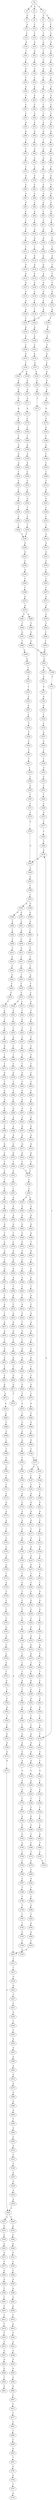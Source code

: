 strict digraph  {
	S0 -> S1 [ label = C ];
	S0 -> S2 [ label = A ];
	S0 -> S3 [ label = G ];
	S1 -> S4 [ label = T ];
	S1 -> S5 [ label = G ];
	S2 -> S6 [ label = A ];
	S3 -> S7 [ label = G ];
	S4 -> S8 [ label = T ];
	S5 -> S9 [ label = G ];
	S6 -> S10 [ label = C ];
	S7 -> S11 [ label = A ];
	S8 -> S12 [ label = T ];
	S9 -> S13 [ label = T ];
	S10 -> S14 [ label = T ];
	S11 -> S15 [ label = C ];
	S12 -> S16 [ label = G ];
	S13 -> S17 [ label = G ];
	S14 -> S18 [ label = G ];
	S15 -> S19 [ label = G ];
	S16 -> S20 [ label = C ];
	S17 -> S21 [ label = C ];
	S18 -> S22 [ label = G ];
	S19 -> S23 [ label = T ];
	S20 -> S24 [ label = C ];
	S21 -> S25 [ label = C ];
	S22 -> S26 [ label = C ];
	S23 -> S27 [ label = C ];
	S24 -> S28 [ label = G ];
	S25 -> S29 [ label = G ];
	S26 -> S30 [ label = G ];
	S27 -> S31 [ label = G ];
	S28 -> S32 [ label = T ];
	S29 -> S33 [ label = C ];
	S30 -> S34 [ label = C ];
	S31 -> S35 [ label = T ];
	S32 -> S36 [ label = A ];
	S33 -> S37 [ label = A ];
	S34 -> S38 [ label = A ];
	S35 -> S39 [ label = G ];
	S36 -> S40 [ label = G ];
	S37 -> S41 [ label = A ];
	S38 -> S42 [ label = G ];
	S39 -> S43 [ label = A ];
	S40 -> S44 [ label = C ];
	S41 -> S45 [ label = C ];
	S42 -> S46 [ label = C ];
	S43 -> S47 [ label = C ];
	S44 -> S48 [ label = C ];
	S45 -> S49 [ label = C ];
	S46 -> S50 [ label = G ];
	S47 -> S51 [ label = C ];
	S48 -> S52 [ label = G ];
	S49 -> S53 [ label = A ];
	S50 -> S54 [ label = G ];
	S51 -> S55 [ label = G ];
	S52 -> S56 [ label = G ];
	S53 -> S57 [ label = G ];
	S54 -> S58 [ label = G ];
	S55 -> S59 [ label = G ];
	S56 -> S60 [ label = T ];
	S57 -> S61 [ label = T ];
	S58 -> S62 [ label = T ];
	S59 -> S63 [ label = T ];
	S60 -> S64 [ label = G ];
	S61 -> S65 [ label = C ];
	S62 -> S66 [ label = G ];
	S63 -> S67 [ label = C ];
	S64 -> S68 [ label = A ];
	S65 -> S69 [ label = G ];
	S66 -> S70 [ label = C ];
	S67 -> S71 [ label = G ];
	S68 -> S72 [ label = C ];
	S69 -> S73 [ label = C ];
	S70 -> S74 [ label = C ];
	S71 -> S75 [ label = C ];
	S72 -> S76 [ label = G ];
	S73 -> S77 [ label = G ];
	S74 -> S78 [ label = G ];
	S75 -> S79 [ label = G ];
	S76 -> S80 [ label = T ];
	S77 -> S81 [ label = C ];
	S78 -> S82 [ label = C ];
	S79 -> S83 [ label = T ];
	S80 -> S84 [ label = G ];
	S81 -> S85 [ label = A ];
	S82 -> S86 [ label = C ];
	S83 -> S87 [ label = A ];
	S84 -> S88 [ label = G ];
	S85 -> S89 [ label = G ];
	S86 -> S90 [ label = G ];
	S87 -> S91 [ label = G ];
	S88 -> S92 [ label = G ];
	S89 -> S93 [ label = C ];
	S90 -> S94 [ label = G ];
	S91 -> S95 [ label = C ];
	S92 -> S96 [ label = T ];
	S93 -> S97 [ label = C ];
	S94 -> S98 [ label = T ];
	S95 -> S99 [ label = C ];
	S96 -> S100 [ label = A ];
	S97 -> S101 [ label = G ];
	S98 -> S102 [ label = G ];
	S99 -> S103 [ label = G ];
	S100 -> S104 [ label = C ];
	S101 -> S105 [ label = G ];
	S102 -> S106 [ label = G ];
	S103 -> S107 [ label = C ];
	S104 -> S108 [ label = T ];
	S105 -> S109 [ label = T ];
	S106 -> S110 [ label = T ];
	S107 -> S111 [ label = T ];
	S108 -> S112 [ label = A ];
	S109 -> S113 [ label = G ];
	S110 -> S114 [ label = G ];
	S111 -> S115 [ label = G ];
	S112 -> S116 [ label = T ];
	S113 -> S117 [ label = G ];
	S114 -> S118 [ label = G ];
	S115 -> S119 [ label = G ];
	S116 -> S120 [ label = T ];
	S117 -> S121 [ label = A ];
	S118 -> S122 [ label = A ];
	S119 -> S123 [ label = A ];
	S120 -> S124 [ label = G ];
	S121 -> S125 [ label = A ];
	S122 -> S126 [ label = A ];
	S123 -> S127 [ label = A ];
	S124 -> S128 [ label = G ];
	S125 -> S129 [ label = G ];
	S126 -> S130 [ label = C ];
	S127 -> S131 [ label = G ];
	S128 -> S132 [ label = A ];
	S129 -> S133 [ label = A ];
	S130 -> S134 [ label = C ];
	S131 -> S135 [ label = A ];
	S132 -> S136 [ label = A ];
	S133 -> S137 [ label = A ];
	S134 -> S138 [ label = T ];
	S135 -> S139 [ label = A ];
	S136 -> S140 [ label = C ];
	S137 -> S141 [ label = C ];
	S138 -> S142 [ label = C ];
	S139 -> S141 [ label = C ];
	S140 -> S143 [ label = G ];
	S141 -> S144 [ label = G ];
	S142 -> S145 [ label = G ];
	S143 -> S146 [ label = G ];
	S144 -> S147 [ label = G ];
	S145 -> S148 [ label = G ];
	S146 -> S149 [ label = T ];
	S147 -> S150 [ label = C ];
	S148 -> S151 [ label = C ];
	S149 -> S152 [ label = A ];
	S150 -> S153 [ label = A ];
	S151 -> S154 [ label = A ];
	S152 -> S155 [ label = C ];
	S153 -> S156 [ label = C ];
	S154 -> S157 [ label = C ];
	S155 -> S158 [ label = G ];
	S156 -> S159 [ label = C ];
	S156 -> S160 [ label = T ];
	S157 -> S161 [ label = G ];
	S158 -> S162 [ label = A ];
	S159 -> S163 [ label = G ];
	S160 -> S164 [ label = G ];
	S161 -> S165 [ label = C ];
	S162 -> S166 [ label = A ];
	S163 -> S167 [ label = G ];
	S164 -> S168 [ label = G ];
	S165 -> S169 [ label = G ];
	S166 -> S170 [ label = G ];
	S167 -> S171 [ label = G ];
	S168 -> S172 [ label = G ];
	S169 -> S173 [ label = C ];
	S170 -> S174 [ label = A ];
	S171 -> S175 [ label = A ];
	S172 -> S176 [ label = A ];
	S173 -> S177 [ label = G ];
	S174 -> S178 [ label = A ];
	S175 -> S179 [ label = A ];
	S176 -> S180 [ label = A ];
	S177 -> S181 [ label = C ];
	S177 -> S182 [ label = G ];
	S178 -> S183 [ label = G ];
	S179 -> S184 [ label = T ];
	S180 -> S185 [ label = C ];
	S181 -> S186 [ label = G ];
	S182 -> S187 [ label = C ];
	S183 -> S188 [ label = T ];
	S184 -> S189 [ label = T ];
	S185 -> S190 [ label = T ];
	S186 -> S191 [ label = T ];
	S187 -> S192 [ label = T ];
	S188 -> S193 [ label = G ];
	S189 -> S194 [ label = G ];
	S190 -> S195 [ label = G ];
	S191 -> S196 [ label = C ];
	S192 -> S197 [ label = G ];
	S193 -> S198 [ label = T ];
	S194 -> S199 [ label = A ];
	S195 -> S200 [ label = G ];
	S196 -> S201 [ label = G ];
	S197 -> S202 [ label = G ];
	S198 -> S203 [ label = C ];
	S199 -> S204 [ label = A ];
	S200 -> S205 [ label = A ];
	S201 -> S206 [ label = A ];
	S202 -> S207 [ label = A ];
	S203 -> S208 [ label = C ];
	S204 -> S209 [ label = C ];
	S205 -> S210 [ label = C ];
	S206 -> S211 [ label = C ];
	S207 -> S212 [ label = A ];
	S208 -> S213 [ label = T ];
	S209 -> S214 [ label = C ];
	S210 -> S215 [ label = C ];
	S211 -> S216 [ label = G ];
	S212 -> S217 [ label = T ];
	S213 -> S218 [ label = G ];
	S214 -> S219 [ label = C ];
	S215 -> S220 [ label = C ];
	S216 -> S221 [ label = C ];
	S217 -> S222 [ label = G ];
	S218 -> S223 [ label = G ];
	S219 -> S224 [ label = G ];
	S220 -> S225 [ label = G ];
	S221 -> S226 [ label = G ];
	S222 -> S227 [ label = G ];
	S223 -> S228 [ label = C ];
	S224 -> S229 [ label = T ];
	S225 -> S230 [ label = T ];
	S226 -> S231 [ label = C ];
	S227 -> S232 [ label = G ];
	S228 -> S233 [ label = C ];
	S229 -> S234 [ label = C ];
	S230 -> S235 [ label = C ];
	S231 -> S236 [ label = C ];
	S232 -> S237 [ label = G ];
	S233 -> S238 [ label = T ];
	S234 -> S239 [ label = T ];
	S235 -> S240 [ label = T ];
	S236 -> S241 [ label = T ];
	S237 -> S242 [ label = T ];
	S238 -> S243 [ label = G ];
	S239 -> S244 [ label = C ];
	S240 -> S244 [ label = C ];
	S241 -> S245 [ label = C ];
	S242 -> S246 [ label = C ];
	S243 -> S247 [ label = G ];
	S244 -> S248 [ label = G ];
	S245 -> S249 [ label = G ];
	S246 -> S250 [ label = C ];
	S247 -> S251 [ label = G ];
	S248 -> S252 [ label = G ];
	S249 -> S253 [ label = G ];
	S250 -> S254 [ label = G ];
	S251 -> S255 [ label = T ];
	S252 -> S256 [ label = C ];
	S253 -> S257 [ label = G ];
	S254 -> S258 [ label = C ];
	S255 -> S259 [ label = C ];
	S256 -> S260 [ label = A ];
	S257 -> S261 [ label = C ];
	S258 -> S262 [ label = C ];
	S259 -> S263 [ label = C ];
	S260 -> S264 [ label = C ];
	S261 -> S265 [ label = T ];
	S262 -> S266 [ label = G ];
	S263 -> S267 [ label = C ];
	S264 -> S268 [ label = C ];
	S265 -> S269 [ label = C ];
	S266 -> S270 [ label = G ];
	S267 -> S271 [ label = G ];
	S268 -> S272 [ label = G ];
	S269 -> S273 [ label = A ];
	S270 -> S274 [ label = A ];
	S271 -> S275 [ label = A ];
	S272 -> S276 [ label = A ];
	S273 -> S277 [ label = C ];
	S274 -> S278 [ label = A ];
	S275 -> S279 [ label = G ];
	S276 -> S280 [ label = G ];
	S276 -> S281 [ label = A ];
	S277 -> S282 [ label = G ];
	S278 -> S283 [ label = C ];
	S279 -> S284 [ label = T ];
	S280 -> S285 [ label = T ];
	S281 -> S286 [ label = T ];
	S282 -> S287 [ label = T ];
	S283 -> S288 [ label = T ];
	S284 -> S289 [ label = C ];
	S285 -> S290 [ label = C ];
	S286 -> S291 [ label = G ];
	S287 -> S292 [ label = C ];
	S288 -> S293 [ label = G ];
	S289 -> S294 [ label = C ];
	S290 -> S295 [ label = C ];
	S291 -> S296 [ label = T ];
	S292 -> S297 [ label = C ];
	S293 -> S298 [ label = C ];
	S294 -> S299 [ label = A ];
	S295 -> S299 [ label = A ];
	S296 -> S300 [ label = A ];
	S297 -> S301 [ label = A ];
	S298 -> S302 [ label = A ];
	S299 -> S303 [ label = G ];
	S300 -> S304 [ label = G ];
	S301 -> S305 [ label = G ];
	S302 -> S306 [ label = A ];
	S303 -> S307 [ label = T ];
	S303 -> S308 [ label = C ];
	S304 -> S309 [ label = T ];
	S305 -> S310 [ label = C ];
	S306 -> S311 [ label = C ];
	S307 -> S312 [ label = A ];
	S308 -> S313 [ label = T ];
	S309 -> S314 [ label = T ];
	S310 -> S315 [ label = T ];
	S311 -> S316 [ label = C ];
	S312 -> S317 [ label = G ];
	S313 -> S318 [ label = T ];
	S314 -> S319 [ label = T ];
	S315 -> S318 [ label = T ];
	S316 -> S320 [ label = A ];
	S317 -> S321 [ label = G ];
	S318 -> S322 [ label = C ];
	S319 -> S323 [ label = C ];
	S320 -> S324 [ label = G ];
	S321 -> S325 [ label = G ];
	S322 -> S326 [ label = A ];
	S323 -> S327 [ label = A ];
	S324 -> S328 [ label = A ];
	S325 -> S329 [ label = T ];
	S326 -> S330 [ label = C ];
	S327 -> S331 [ label = C ];
	S328 -> S332 [ label = A ];
	S329 -> S333 [ label = C ];
	S330 -> S334 [ label = G ];
	S331 -> S335 [ label = T ];
	S332 -> S336 [ label = C ];
	S333 -> S337 [ label = A ];
	S334 -> S338 [ label = C ];
	S335 -> S339 [ label = C ];
	S336 -> S340 [ label = A ];
	S337 -> S341 [ label = C ];
	S338 -> S342 [ label = C ];
	S339 -> S343 [ label = C ];
	S340 -> S344 [ label = G ];
	S341 -> S345 [ label = T ];
	S342 -> S346 [ label = C ];
	S343 -> S347 [ label = T ];
	S344 -> S348 [ label = C ];
	S345 -> S349 [ label = C ];
	S346 -> S350 [ label = T ];
	S347 -> S351 [ label = T ];
	S348 -> S352 [ label = C ];
	S349 -> S353 [ label = G ];
	S350 -> S354 [ label = T ];
	S351 -> S355 [ label = T ];
	S352 -> S356 [ label = G ];
	S353 -> S357 [ label = C ];
	S354 -> S358 [ label = C ];
	S355 -> S359 [ label = C ];
	S356 -> S360 [ label = T ];
	S357 -> S361 [ label = T ];
	S358 -> S362 [ label = A ];
	S359 -> S363 [ label = A ];
	S360 -> S364 [ label = C ];
	S361 -> S365 [ label = T ];
	S362 -> S366 [ label = T ];
	S363 -> S367 [ label = T ];
	S364 -> S368 [ label = C ];
	S365 -> S369 [ label = C ];
	S366 -> S370 [ label = C ];
	S367 -> S371 [ label = C ];
	S368 -> S372 [ label = T ];
	S369 -> S373 [ label = A ];
	S370 -> S374 [ label = C ];
	S371 -> S375 [ label = C ];
	S372 -> S376 [ label = C ];
	S373 -> S377 [ label = T ];
	S374 -> S378 [ label = A ];
	S375 -> S379 [ label = A ];
	S376 -> S380 [ label = T ];
	S377 -> S381 [ label = C ];
	S378 -> S382 [ label = G ];
	S379 -> S382 [ label = G ];
	S380 -> S383 [ label = G ];
	S381 -> S384 [ label = C ];
	S382 -> S385 [ label = A ];
	S383 -> S386 [ label = T ];
	S384 -> S378 [ label = A ];
	S385 -> S387 [ label = A ];
	S386 -> S388 [ label = C ];
	S387 -> S389 [ label = C ];
	S388 -> S390 [ label = G ];
	S389 -> S391 [ label = C ];
	S390 -> S392 [ label = T ];
	S391 -> S393 [ label = A ];
	S391 -> S394 [ label = G ];
	S392 -> S395 [ label = G ];
	S393 -> S396 [ label = G ];
	S393 -> S397 [ label = C ];
	S394 -> S398 [ label = G ];
	S395 -> S399 [ label = G ];
	S396 -> S400 [ label = A ];
	S397 -> S401 [ label = C ];
	S398 -> S402 [ label = A ];
	S399 -> S403 [ label = T ];
	S400 -> S404 [ label = C ];
	S401 -> S405 [ label = A ];
	S402 -> S406 [ label = C ];
	S403 -> S407 [ label = A ];
	S404 -> S408 [ label = T ];
	S405 -> S409 [ label = C ];
	S406 -> S410 [ label = G ];
	S407 -> S411 [ label = C ];
	S408 -> S412 [ label = C ];
	S409 -> S413 [ label = C ];
	S410 -> S414 [ label = C ];
	S411 -> S415 [ label = C ];
	S412 -> S416 [ label = C ];
	S413 -> S417 [ label = C ];
	S414 -> S418 [ label = C ];
	S415 -> S419 [ label = G ];
	S416 -> S420 [ label = C ];
	S417 -> S421 [ label = C ];
	S418 -> S422 [ label = C ];
	S419 -> S423 [ label = G ];
	S420 -> S424 [ label = A ];
	S421 -> S425 [ label = T ];
	S422 -> S426 [ label = A ];
	S423 -> S427 [ label = T ];
	S424 -> S428 [ label = T ];
	S425 -> S429 [ label = T ];
	S426 -> S430 [ label = T ];
	S427 -> S431 [ label = G ];
	S428 -> S432 [ label = C ];
	S429 -> S433 [ label = C ];
	S430 -> S434 [ label = C ];
	S431 -> S435 [ label = G ];
	S432 -> S436 [ label = T ];
	S433 -> S437 [ label = C ];
	S433 -> S438 [ label = G ];
	S434 -> S439 [ label = G ];
	S435 -> S440 [ label = T ];
	S436 -> S441 [ label = G ];
	S437 -> S442 [ label = T ];
	S438 -> S443 [ label = A ];
	S439 -> S444 [ label = T ];
	S440 -> S445 [ label = T ];
	S441 -> S446 [ label = C ];
	S442 -> S447 [ label = G ];
	S443 -> S448 [ label = T ];
	S444 -> S449 [ label = C ];
	S445 -> S450 [ label = A ];
	S446 -> S451 [ label = C ];
	S447 -> S452 [ label = T ];
	S448 -> S453 [ label = C ];
	S449 -> S454 [ label = C ];
	S450 -> S455 [ label = G ];
	S451 -> S456 [ label = A ];
	S452 -> S457 [ label = C ];
	S453 -> S458 [ label = G ];
	S454 -> S459 [ label = T ];
	S455 -> S460 [ label = A ];
	S456 -> S461 [ label = G ];
	S457 -> S462 [ label = C ];
	S458 -> S463 [ label = T ];
	S459 -> S464 [ label = C ];
	S460 -> S465 [ label = A ];
	S461 -> S466 [ label = T ];
	S462 -> S467 [ label = T ];
	S463 -> S468 [ label = T ];
	S464 -> S469 [ label = T ];
	S465 -> S470 [ label = G ];
	S466 -> S471 [ label = C ];
	S467 -> S472 [ label = T ];
	S468 -> S473 [ label = T ];
	S469 -> S474 [ label = T ];
	S470 -> S475 [ label = G ];
	S471 -> S476 [ label = G ];
	S472 -> S477 [ label = G ];
	S473 -> S478 [ label = G ];
	S474 -> S479 [ label = C ];
	S475 -> S480 [ label = G ];
	S476 -> S481 [ label = T ];
	S477 -> S482 [ label = T ];
	S478 -> S483 [ label = T ];
	S479 -> S484 [ label = T ];
	S480 -> S485 [ label = G ];
	S481 -> S486 [ label = A ];
	S482 -> S487 [ label = A ];
	S483 -> S488 [ label = A ];
	S484 -> S489 [ label = C ];
	S485 -> S490 [ label = G ];
	S486 -> S491 [ label = A ];
	S487 -> S492 [ label = G ];
	S488 -> S493 [ label = G ];
	S489 -> S494 [ label = G ];
	S490 -> S495 [ label = T ];
	S491 -> S496 [ label = G ];
	S492 -> S497 [ label = G ];
	S493 -> S498 [ label = G ];
	S494 -> S499 [ label = G ];
	S495 -> S500 [ label = C ];
	S496 -> S501 [ label = A ];
	S497 -> S502 [ label = A ];
	S498 -> S503 [ label = A ];
	S499 -> S504 [ label = A ];
	S500 -> S505 [ label = C ];
	S501 -> S506 [ label = C ];
	S502 -> S507 [ label = G ];
	S503 -> S508 [ label = A ];
	S504 -> S509 [ label = G ];
	S505 -> S510 [ label = G ];
	S506 -> S511 [ label = G ];
	S507 -> S512 [ label = A ];
	S508 -> S513 [ label = A ];
	S509 -> S514 [ label = A ];
	S510 -> S515 [ label = T ];
	S511 -> S516 [ label = G ];
	S512 -> S517 [ label = G ];
	S513 -> S518 [ label = G ];
	S514 -> S519 [ label = G ];
	S515 -> S520 [ label = C ];
	S516 -> S521 [ label = C ];
	S517 -> S522 [ label = G ];
	S518 -> S523 [ label = G ];
	S519 -> S524 [ label = G ];
	S520 -> S525 [ label = G ];
	S521 -> S526 [ label = T ];
	S522 -> S527 [ label = T ];
	S523 -> S528 [ label = T ];
	S524 -> S529 [ label = T ];
	S525 -> S530 [ label = G ];
	S526 -> S531 [ label = C ];
	S527 -> S532 [ label = C ];
	S528 -> S533 [ label = C ];
	S529 -> S532 [ label = C ];
	S530 -> S534 [ label = A ];
	S531 -> S535 [ label = T ];
	S532 -> S536 [ label = C ];
	S533 -> S537 [ label = C ];
	S534 -> S538 [ label = A ];
	S535 -> S539 [ label = C ];
	S536 -> S540 [ label = C ];
	S537 -> S541 [ label = C ];
	S538 -> S542 [ label = C ];
	S539 -> S543 [ label = G ];
	S540 -> S544 [ label = A ];
	S540 -> S545 [ label = G ];
	S541 -> S546 [ label = G ];
	S542 -> S547 [ label = A ];
	S542 -> S548 [ label = T ];
	S543 -> S549 [ label = A ];
	S544 -> S550 [ label = G ];
	S545 -> S551 [ label = G ];
	S546 -> S552 [ label = A ];
	S547 -> S553 [ label = G ];
	S548 -> S554 [ label = A ];
	S549 -> S555 [ label = A ];
	S550 -> S556 [ label = A ];
	S551 -> S557 [ label = A ];
	S552 -> S558 [ label = A ];
	S553 -> S559 [ label = G ];
	S554 -> S560 [ label = C ];
	S555 -> S561 [ label = G ];
	S556 -> S562 [ label = G ];
	S557 -> S563 [ label = G ];
	S558 -> S564 [ label = G ];
	S559 -> S565 [ label = A ];
	S560 -> S566 [ label = A ];
	S561 -> S567 [ label = T ];
	S562 -> S568 [ label = C ];
	S563 -> S569 [ label = G ];
	S564 -> S570 [ label = T ];
	S565 -> S571 [ label = A ];
	S566 -> S572 [ label = A ];
	S567 -> S573 [ label = C ];
	S568 -> S574 [ label = C ];
	S569 -> S575 [ label = C ];
	S570 -> S576 [ label = C ];
	S571 -> S577 [ label = T ];
	S572 -> S578 [ label = C ];
	S573 -> S579 [ label = G ];
	S574 -> S580 [ label = A ];
	S575 -> S581 [ label = G ];
	S576 -> S582 [ label = G ];
	S577 -> S583 [ label = A ];
	S578 -> S584 [ label = G ];
	S579 -> S585 [ label = C ];
	S580 -> S586 [ label = C ];
	S581 -> S587 [ label = T ];
	S582 -> S588 [ label = A ];
	S583 -> S589 [ label = G ];
	S584 -> S590 [ label = A ];
	S585 -> S591 [ label = G ];
	S586 -> S592 [ label = G ];
	S587 -> S593 [ label = G ];
	S588 -> S594 [ label = G ];
	S589 -> S595 [ label = T ];
	S590 -> S596 [ label = A ];
	S591 -> S597 [ label = G ];
	S592 -> S598 [ label = G ];
	S593 -> S599 [ label = G ];
	S594 -> S600 [ label = G ];
	S595 -> S601 [ label = C ];
	S596 -> S602 [ label = A ];
	S597 -> S603 [ label = C ];
	S598 -> S604 [ label = T ];
	S599 -> S605 [ label = T ];
	S600 -> S606 [ label = T ];
	S601 -> S607 [ label = T ];
	S602 -> S608 [ label = A ];
	S603 -> S609 [ label = T ];
	S604 -> S610 [ label = T ];
	S605 -> S611 [ label = A ];
	S606 -> S612 [ label = A ];
	S607 -> S613 [ label = C ];
	S608 -> S614 [ label = C ];
	S609 -> S615 [ label = A ];
	S610 -> S616 [ label = A ];
	S611 -> S617 [ label = T ];
	S612 -> S618 [ label = T ];
	S613 -> S619 [ label = T ];
	S614 -> S620 [ label = A ];
	S615 -> S621 [ label = T ];
	S616 -> S622 [ label = C ];
	S617 -> S623 [ label = G ];
	S618 -> S624 [ label = A ];
	S619 -> S625 [ label = C ];
	S620 -> S626 [ label = G ];
	S621 -> S627 [ label = A ];
	S622 -> S628 [ label = T ];
	S623 -> S629 [ label = A ];
	S624 -> S630 [ label = A ];
	S625 -> S631 [ label = T ];
	S626 -> S632 [ label = A ];
	S627 -> S633 [ label = G ];
	S628 -> S634 [ label = G ];
	S629 -> S635 [ label = G ];
	S630 -> S636 [ label = G ];
	S631 -> S637 [ label = G ];
	S632 -> S638 [ label = A ];
	S633 -> S639 [ label = T ];
	S634 -> S640 [ label = C ];
	S635 -> S641 [ label = C ];
	S636 -> S642 [ label = T ];
	S637 -> S643 [ label = A ];
	S638 -> S644 [ label = G ];
	S639 -> S645 [ label = A ];
	S640 -> S646 [ label = A ];
	S641 -> S647 [ label = G ];
	S642 -> S648 [ label = C ];
	S643 -> S649 [ label = G ];
	S644 -> S650 [ label = G ];
	S645 -> S651 [ label = G ];
	S646 -> S652 [ label = G ];
	S647 -> S653 [ label = G ];
	S648 -> S654 [ label = G ];
	S649 -> S655 [ label = T ];
	S650 -> S656 [ label = G ];
	S651 -> S657 [ label = C ];
	S652 -> S658 [ label = A ];
	S653 -> S659 [ label = T ];
	S654 -> S660 [ label = T ];
	S655 -> S661 [ label = A ];
	S656 -> S662 [ label = G ];
	S657 -> S663 [ label = C ];
	S658 -> S664 [ label = C ];
	S659 -> S665 [ label = C ];
	S660 -> S666 [ label = G ];
	S662 -> S667 [ label = T ];
	S663 -> S668 [ label = G ];
	S664 -> S669 [ label = G ];
	S665 -> S670 [ label = G ];
	S666 -> S671 [ label = G ];
	S667 -> S672 [ label = C ];
	S668 -> S673 [ label = A ];
	S669 -> S674 [ label = G ];
	S670 -> S675 [ label = C ];
	S671 -> S676 [ label = T ];
	S672 -> S677 [ label = T ];
	S673 -> S678 [ label = A ];
	S674 -> S679 [ label = A ];
	S675 -> S680 [ label = A ];
	S676 -> S407 [ label = A ];
	S677 -> S681 [ label = C ];
	S678 -> S682 [ label = A ];
	S679 -> S683 [ label = C ];
	S680 -> S684 [ label = C ];
	S681 -> S685 [ label = T ];
	S682 -> S686 [ label = C ];
	S683 -> S687 [ label = A ];
	S684 -> S688 [ label = G ];
	S685 -> S689 [ label = C ];
	S686 -> S690 [ label = C ];
	S687 -> S691 [ label = C ];
	S688 -> S692 [ label = C ];
	S689 -> S693 [ label = G ];
	S690 -> S694 [ label = C ];
	S691 -> S695 [ label = A ];
	S692 -> S696 [ label = G ];
	S693 -> S697 [ label = T ];
	S694 -> S698 [ label = C ];
	S695 -> S699 [ label = C ];
	S696 -> S700 [ label = C ];
	S697 -> S701 [ label = G ];
	S698 -> S702 [ label = G ];
	S699 -> S703 [ label = C ];
	S700 -> S177 [ label = G ];
	S701 -> S704 [ label = G ];
	S702 -> S705 [ label = A ];
	S703 -> S706 [ label = T ];
	S704 -> S707 [ label = T ];
	S705 -> S708 [ label = C ];
	S706 -> S709 [ label = C ];
	S707 -> S710 [ label = A ];
	S708 -> S711 [ label = T ];
	S709 -> S712 [ label = T ];
	S711 -> S713 [ label = A ];
	S712 -> S714 [ label = A ];
	S713 -> S715 [ label = G ];
	S714 -> S716 [ label = G ];
	S715 -> S717 [ label = A ];
	S716 -> S718 [ label = A ];
	S717 -> S719 [ label = A ];
	S718 -> S720 [ label = A ];
	S719 -> S721 [ label = T ];
	S720 -> S722 [ label = C ];
	S721 -> S723 [ label = C ];
	S722 -> S724 [ label = G ];
	S723 -> S725 [ label = G ];
	S724 -> S726 [ label = A ];
	S725 -> S727 [ label = G ];
	S726 -> S728 [ label = G ];
	S727 -> S729 [ label = G ];
	S728 -> S730 [ label = G ];
	S729 -> S731 [ label = T ];
	S730 -> S732 [ label = T ];
	S731 -> S733 [ label = A ];
	S732 -> S734 [ label = G ];
	S733 -> S735 [ label = T ];
	S734 -> S736 [ label = T ];
	S735 -> S737 [ label = C ];
	S736 -> S738 [ label = C ];
	S737 -> S739 [ label = C ];
	S738 -> S740 [ label = C ];
	S739 -> S741 [ label = C ];
	S740 -> S742 [ label = C ];
	S741 -> S743 [ label = G ];
	S742 -> S744 [ label = T ];
	S743 -> S745 [ label = A ];
	S744 -> S746 [ label = G ];
	S745 -> S747 [ label = A ];
	S746 -> S748 [ label = T ];
	S747 -> S749 [ label = A ];
	S748 -> S750 [ label = C ];
	S749 -> S751 [ label = G ];
	S750 -> S752 [ label = C ];
	S751 -> S753 [ label = T ];
	S752 -> S754 [ label = T ];
	S753 -> S755 [ label = G ];
	S754 -> S756 [ label = A ];
	S755 -> S757 [ label = T ];
	S756 -> S758 [ label = C ];
	S757 -> S759 [ label = C ];
	S758 -> S760 [ label = T ];
	S759 -> S761 [ label = G ];
	S760 -> S762 [ label = A ];
	S761 -> S763 [ label = T ];
	S762 -> S764 [ label = C ];
	S763 -> S765 [ label = C ];
	S764 -> S766 [ label = C ];
	S765 -> S767 [ label = G ];
	S766 -> S768 [ label = A ];
	S767 -> S769 [ label = G ];
	S768 -> S770 [ label = G ];
	S769 -> S771 [ label = A ];
	S770 -> S772 [ label = G ];
	S771 -> S773 [ label = A ];
	S772 -> S774 [ label = A ];
	S773 -> S542 [ label = C ];
	S774 -> S775 [ label = G ];
	S775 -> S776 [ label = A ];
	S776 -> S777 [ label = G ];
	S777 -> S778 [ label = T ];
	S778 -> S779 [ label = C ];
	S779 -> S780 [ label = A ];
	S780 -> S781 [ label = G ];
	S781 -> S782 [ label = G ];
	S782 -> S783 [ label = A ];
	S783 -> S784 [ label = C ];
	S784 -> S785 [ label = C ];
	S785 -> S786 [ label = A ];
	S786 -> S787 [ label = G ];
	S787 -> S788 [ label = T ];
	S788 -> S789 [ label = C ];
	S789 -> S790 [ label = T ];
	S790 -> S791 [ label = C ];
	S791 -> S792 [ label = T ];
	S792 -> S793 [ label = G ];
	S793 -> S794 [ label = T ];
	S794 -> S795 [ label = A ];
}
